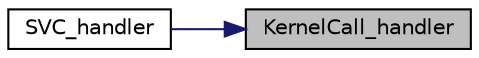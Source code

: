 digraph "KernelCall_handler"
{
 // LATEX_PDF_SIZE
  edge [fontname="Helvetica",fontsize="10",labelfontname="Helvetica",labelfontsize="10"];
  node [fontname="Helvetica",fontsize="10",shape=record];
  rankdir="RL";
  Node1 [label="KernelCall_handler",height=0.2,width=0.4,color="black", fillcolor="grey75", style="filled", fontcolor="black",tooltip="Kernel Call Handler function."];
  Node1 -> Node2 [dir="back",color="midnightblue",fontsize="10",style="solid"];
  Node2 [label="SVC_handler",height=0.2,width=0.4,color="black", fillcolor="white", style="filled",URL="$k__handlers_8c.html#a5703d8fe19774bd873f7d7db5cd60242",tooltip="Supervisor Call trap handler."];
}
